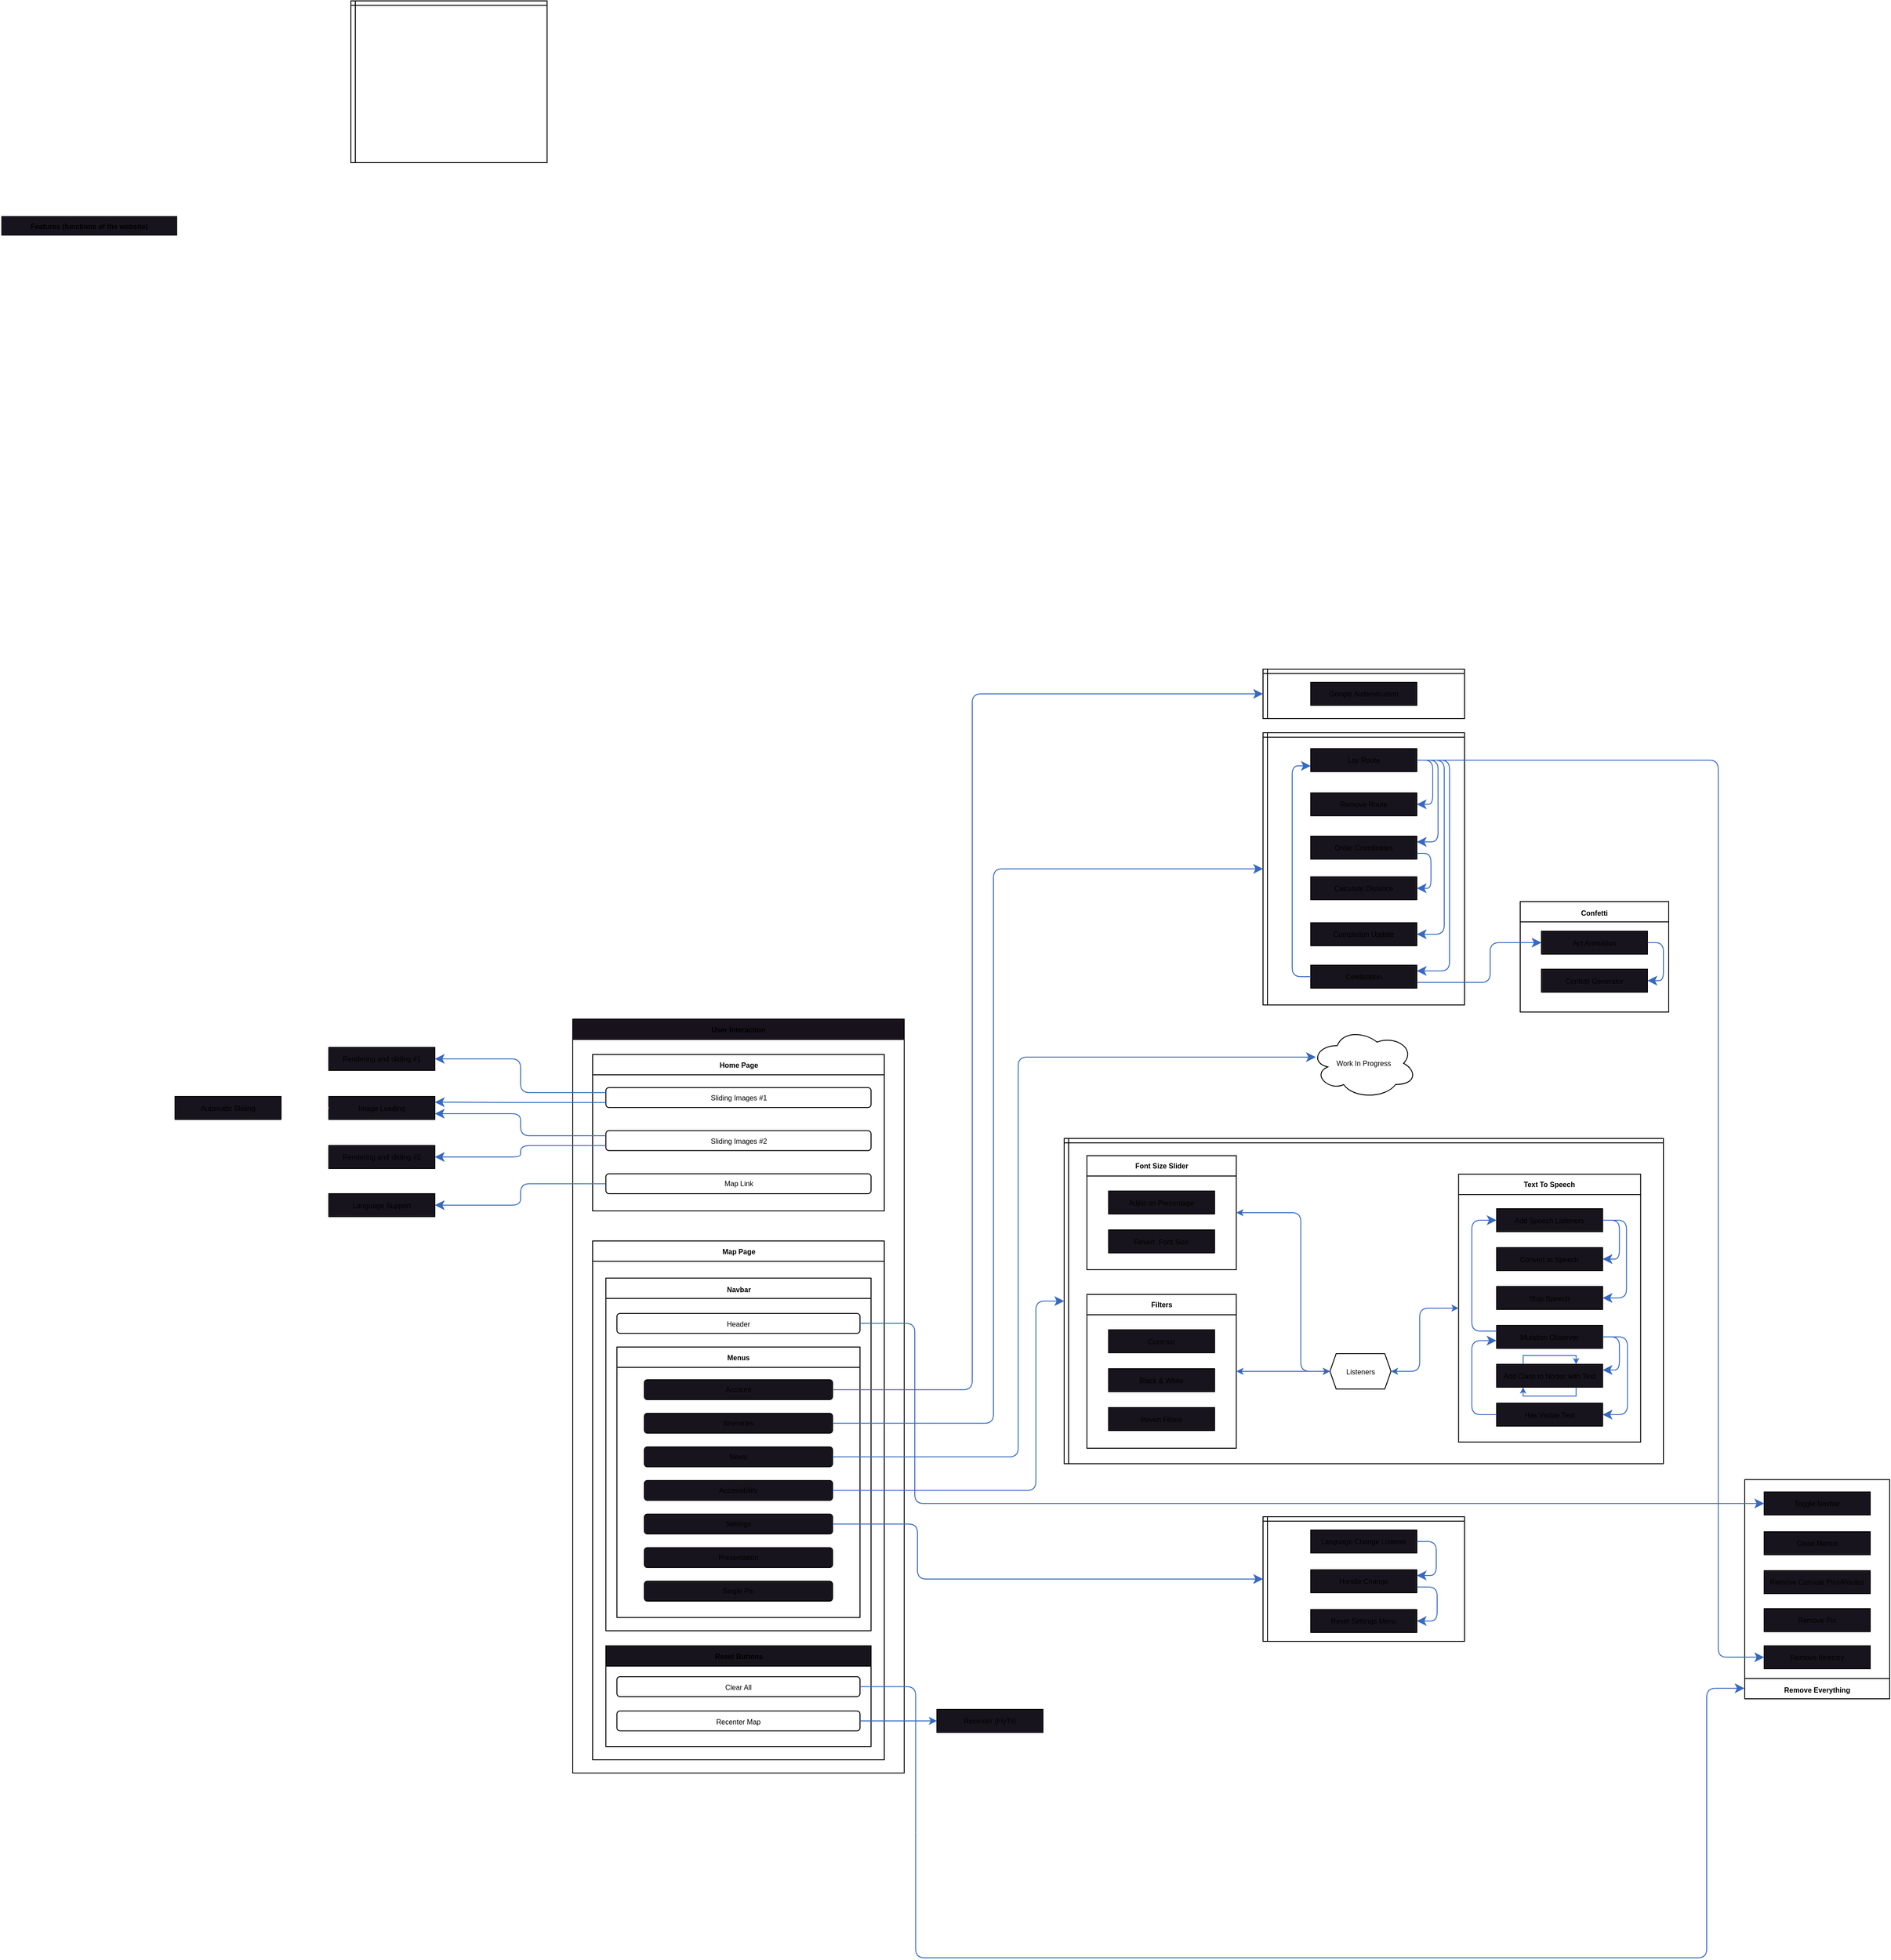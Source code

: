 <mxfile>
    <diagram id="OoJzDNcFAZMYChGNr-lj" name="Page-1">
        <mxGraphModel dx="941" dy="649" grid="0" gridSize="15" guides="1" tooltips="1" connect="1" arrows="1" fold="1" page="1" pageScale="1" pageWidth="4681" pageHeight="3300" background="none" math="0" shadow="0">
            <root>
                <mxCell id="0"/>
                <mxCell id="1" parent="0"/>
                <mxCell id="193" value="" style="shape=internalStorage;whiteSpace=wrap;html=1;backgroundOutline=1;fontSize=11;dx=5;dy=5;" vertex="1" parent="1">
                    <mxGeometry x="1604" y="1558" width="678" height="368" as="geometry"/>
                </mxCell>
                <mxCell id="117" value="" style="shape=internalStorage;whiteSpace=wrap;html=1;backgroundOutline=1;fontSize=11;dx=5;dy=5;" vertex="1" parent="1">
                    <mxGeometry x="1829" y="1027" width="228" height="56" as="geometry"/>
                </mxCell>
                <mxCell id="44" value="User Interaction" style="swimlane;whiteSpace=wrap;html=1;fontSize=8;fillColor=#17121c;" parent="1" vertex="1">
                    <mxGeometry x="1048" y="1423" width="375" height="853" as="geometry">
                        <mxRectangle x="45" y="198" width="96" height="23" as="alternateBounds"/>
                    </mxGeometry>
                </mxCell>
                <mxCell id="45" value="Home Page" style="swimlane;whiteSpace=wrap;html=1;fontSize=8;" parent="44" vertex="1">
                    <mxGeometry x="22.5" y="40" width="330" height="177" as="geometry">
                        <mxRectangle x="22.5" y="40" width="90" height="30" as="alternateBounds"/>
                    </mxGeometry>
                </mxCell>
                <mxCell id="47" value="Sliding Images #1" style="rounded=1;whiteSpace=wrap;html=1;fontSize=8;aspect=fixed;" parent="45" vertex="1">
                    <mxGeometry x="15" y="37.5" width="300" height="22.5" as="geometry"/>
                </mxCell>
                <mxCell id="48" value="Sliding Images #2" style="rounded=1;whiteSpace=wrap;html=1;fontSize=8;aspect=fixed;" parent="45" vertex="1">
                    <mxGeometry x="15" y="86.25" width="300" height="22.5" as="geometry"/>
                </mxCell>
                <mxCell id="49" value="Map Link" style="rounded=1;whiteSpace=wrap;html=1;fontSize=8;aspect=fixed;" parent="45" vertex="1">
                    <mxGeometry x="15" y="135" width="300" height="22.5" as="geometry"/>
                </mxCell>
                <mxCell id="52" value="Map Page" style="swimlane;whiteSpace=wrap;html=1;fontSize=8;" parent="44" vertex="1">
                    <mxGeometry x="22.5" y="251" width="330" height="587" as="geometry">
                        <mxRectangle x="22.5" y="251" width="72" height="23" as="alternateBounds"/>
                    </mxGeometry>
                </mxCell>
                <mxCell id="55" value="&lt;font style=&quot;font-size: 8px;&quot;&gt;Navbar&lt;/font&gt;" style="swimlane;whiteSpace=wrap;html=1;startSize=23;" parent="52" vertex="1">
                    <mxGeometry x="15" y="42" width="300" height="399" as="geometry">
                        <mxRectangle x="15" y="42" width="62" height="26" as="alternateBounds"/>
                    </mxGeometry>
                </mxCell>
                <mxCell id="54" value="&lt;font style=&quot;font-size: 8px;&quot;&gt;Header&lt;/font&gt;" style="rounded=1;whiteSpace=wrap;html=1;" parent="55" vertex="1">
                    <mxGeometry x="12.5" y="40" width="275" height="22.5" as="geometry"/>
                </mxCell>
                <mxCell id="62" value="Menus" style="swimlane;whiteSpace=wrap;html=1;fontSize=8;" parent="55" vertex="1">
                    <mxGeometry x="12.5" y="78" width="275" height="306" as="geometry">
                        <mxRectangle x="12.5" y="78" width="60" height="23" as="alternateBounds"/>
                    </mxGeometry>
                </mxCell>
                <mxCell id="65" value="Account" style="rounded=1;whiteSpace=wrap;html=1;fontSize=8;fillColor=#18141D;" parent="62" vertex="1">
                    <mxGeometry x="31" y="37" width="213" height="22.5" as="geometry"/>
                </mxCell>
                <mxCell id="66" value="Itineraries" style="rounded=1;whiteSpace=wrap;html=1;fontSize=8;fillColor=#18141D;" parent="62" vertex="1">
                    <mxGeometry x="31" y="75" width="213" height="22.5" as="geometry"/>
                </mxCell>
                <mxCell id="67" value="News" style="rounded=1;whiteSpace=wrap;html=1;fontSize=8;fillColor=#18141D;" parent="62" vertex="1">
                    <mxGeometry x="31" y="113" width="213" height="22.5" as="geometry"/>
                </mxCell>
                <mxCell id="68" value="Accessibility" style="rounded=1;whiteSpace=wrap;html=1;fontSize=8;fillColor=#18141D;" parent="62" vertex="1">
                    <mxGeometry x="31" y="151" width="213" height="22.5" as="geometry"/>
                </mxCell>
                <mxCell id="69" value="Settings" style="rounded=1;whiteSpace=wrap;html=1;fontSize=8;fillColor=#18141D;" parent="62" vertex="1">
                    <mxGeometry x="31" y="189" width="213" height="22.5" as="geometry"/>
                </mxCell>
                <mxCell id="70" value="Presentation" style="rounded=1;whiteSpace=wrap;html=1;fontSize=8;fillColor=#18141D;" parent="62" vertex="1">
                    <mxGeometry x="31" y="227" width="213" height="22.5" as="geometry"/>
                </mxCell>
                <mxCell id="71" value="Single Pin" style="rounded=1;whiteSpace=wrap;html=1;fontSize=8;fillColor=#18141D;" parent="62" vertex="1">
                    <mxGeometry x="31" y="265" width="213" height="22.5" as="geometry"/>
                </mxCell>
                <mxCell id="72" value="Reset Buttons" style="swimlane;whiteSpace=wrap;html=1;fontSize=8;fillColor=#18141D;" parent="52" vertex="1">
                    <mxGeometry x="15" y="458" width="300" height="114" as="geometry">
                        <mxRectangle x="15" y="458" width="115" height="23" as="alternateBounds"/>
                    </mxGeometry>
                </mxCell>
                <mxCell id="74" value="&lt;font style=&quot;font-size: 8px;&quot;&gt;Clear All&lt;/font&gt;" style="rounded=1;whiteSpace=wrap;html=1;" parent="72" vertex="1">
                    <mxGeometry x="12.5" y="35" width="275" height="22.5" as="geometry"/>
                </mxCell>
                <mxCell id="73" value="&lt;font style=&quot;font-size: 8px;&quot;&gt;Recenter Map&lt;/font&gt;" style="rounded=1;whiteSpace=wrap;html=1;" parent="72" vertex="1">
                    <mxGeometry x="12.5" y="73.75" width="275" height="22.5" as="geometry"/>
                </mxCell>
                <mxCell id="78" value="" style="edgeStyle=elbowEdgeStyle;endArrow=classic;html=1;endSize=8;startSize=8;fontSize=8;exitX=0;exitY=0.25;exitDx=0;exitDy=0;entryX=1;entryY=0.5;entryDx=0;entryDy=0;snapToPoint=0;noJump=0;strokeColor=#3769C2;rounded=1;" parent="1" source="47" target="80" edge="1">
                    <mxGeometry width="50" height="50" relative="1" as="geometry">
                        <mxPoint x="1436" y="1512" as="sourcePoint"/>
                        <mxPoint x="1527" y="1460" as="targetPoint"/>
                    </mxGeometry>
                </mxCell>
                <mxCell id="80" value="Rendering and sliding #1" style="rounded=0;whiteSpace=wrap;html=1;fontSize=8;fillColor=#18141D;" parent="1" vertex="1">
                    <mxGeometry x="772" y="1455" width="120" height="26" as="geometry"/>
                </mxCell>
                <mxCell id="85" value="Image Loading" style="rounded=0;whiteSpace=wrap;html=1;fontSize=8;fillColor=#18141D;" parent="1" vertex="1">
                    <mxGeometry x="772" y="1510.5" width="120" height="26" as="geometry"/>
                </mxCell>
                <mxCell id="89" value="Rendering and sliding #2" style="rounded=0;whiteSpace=wrap;html=1;fontSize=8;fillColor=#18141D;" parent="1" vertex="1">
                    <mxGeometry x="772" y="1566" width="120" height="26" as="geometry"/>
                </mxCell>
                <mxCell id="88" value="" style="edgeStyle=elbowEdgeStyle;endArrow=classic;html=1;endSize=8;startSize=8;fontSize=8;exitX=0;exitY=0.75;exitDx=0;exitDy=0;snapToPoint=0;noJump=0;strokeColor=#3769C2;entryX=1;entryY=0.5;entryDx=0;entryDy=0;rounded=1;" parent="1" source="48" target="89" edge="1">
                    <mxGeometry width="50" height="50" relative="1" as="geometry">
                        <mxPoint x="1386" y="1568" as="sourcePoint"/>
                        <mxPoint x="1523" y="1647" as="targetPoint"/>
                    </mxGeometry>
                </mxCell>
                <mxCell id="90" value="" style="edgeStyle=elbowEdgeStyle;endArrow=classic;html=1;endSize=8;startSize=8;fontSize=8;exitX=0;exitY=0.5;exitDx=0;exitDy=0;snapToPoint=0;noJump=0;strokeColor=#3769C2;entryX=1;entryY=0.5;entryDx=0;entryDy=0;rounded=1;" parent="1" source="49" target="91" edge="1">
                    <mxGeometry width="50" height="50" relative="1" as="geometry">
                        <mxPoint x="1399.9" y="1621.002" as="sourcePoint"/>
                        <mxPoint x="1519" y="1643" as="targetPoint"/>
                    </mxGeometry>
                </mxCell>
                <mxCell id="91" value="Language Support" style="rounded=0;whiteSpace=wrap;html=1;fontSize=8;fillColor=#18141D;" parent="1" vertex="1">
                    <mxGeometry x="772" y="1620.5" width="120" height="26" as="geometry"/>
                </mxCell>
                <mxCell id="92" value="Features (functions of the website)" style="swimlane;whiteSpace=wrap;html=1;strokeColor=#FFFFFF;fontSize=8;fillColor=#18141D;" parent="1" vertex="1">
                    <mxGeometry x="401" y="514" width="200" height="67" as="geometry"/>
                </mxCell>
                <mxCell id="99" value="" style="endArrow=classic;html=1;fontSize=8;snapToPoint=0;noJump=0;strokeColor=#3769C2;exitX=1;exitY=0.5;exitDx=0;exitDy=0;entryX=0;entryY=0.5;entryDx=0;entryDy=0;rounded=1;" edge="1" parent="1" source="73" target="100">
                    <mxGeometry width="50" height="50" relative="1" as="geometry">
                        <mxPoint x="1201.5" y="2143.5" as="sourcePoint"/>
                        <mxPoint x="1896" y="2171" as="targetPoint"/>
                    </mxGeometry>
                </mxCell>
                <mxCell id="104" value="&lt;span style=&quot;font-size: 8px;&quot;&gt;Remove Everything&lt;/span&gt;" style="swimlane;whiteSpace=wrap;html=1;flipV=1;movable=1;resizable=1;rotatable=1;deletable=1;editable=1;connectable=1;" vertex="1" parent="1">
                    <mxGeometry x="2374" y="1944" width="164" height="248" as="geometry">
                        <mxRectangle x="1251" y="1491" width="110" height="26" as="alternateBounds"/>
                    </mxGeometry>
                </mxCell>
                <mxCell id="106" value="Remove Itinerary" style="rounded=0;whiteSpace=wrap;html=1;fontSize=8;fillColor=#18141D;" vertex="1" parent="104">
                    <mxGeometry x="22" y="188" width="120" height="26" as="geometry"/>
                </mxCell>
                <mxCell id="107" value="Remove Pin" style="rounded=0;whiteSpace=wrap;html=1;fontSize=8;fillColor=#18141D;" vertex="1" parent="104">
                    <mxGeometry x="22" y="146" width="120" height="26" as="geometry"/>
                </mxCell>
                <mxCell id="108" value="Remove Console Pins/Routes" style="rounded=0;whiteSpace=wrap;html=1;fontSize=8;fillColor=#18141D;" vertex="1" parent="104">
                    <mxGeometry x="22" y="103" width="120" height="26" as="geometry"/>
                </mxCell>
                <mxCell id="109" value="Close Menus" style="rounded=0;whiteSpace=wrap;html=1;fontSize=8;fillColor=#18141D;" vertex="1" parent="104">
                    <mxGeometry x="22" y="59" width="120" height="26" as="geometry"/>
                </mxCell>
                <mxCell id="111" value="Toggle Navbar" style="rounded=0;whiteSpace=wrap;html=1;fontSize=8;fillColor=#18141D;" vertex="1" parent="104">
                    <mxGeometry x="22" y="14" width="120" height="26" as="geometry"/>
                </mxCell>
                <mxCell id="112" value="" style="edgeStyle=elbowEdgeStyle;endArrow=classic;html=1;endSize=8;startSize=8;fontSize=8;exitX=1;exitY=0.5;exitDx=0;exitDy=0;snapToPoint=0;noJump=0;strokeColor=#3769C2;entryX=0;entryY=0.5;entryDx=0;entryDy=0;rounded=1;" edge="1" parent="1" source="54" target="111">
                    <mxGeometry width="50" height="50" relative="1" as="geometry">
                        <mxPoint x="1400.5" y="1624.25" as="sourcePoint"/>
                        <mxPoint x="1644" y="1638.5" as="targetPoint"/>
                        <Array as="points">
                            <mxPoint x="1435" y="1874"/>
                        </Array>
                    </mxGeometry>
                </mxCell>
                <mxCell id="113" value="Google Authentication" style="rounded=0;whiteSpace=wrap;html=1;fontSize=8;fillColor=#18141D;" vertex="1" parent="1">
                    <mxGeometry x="1883" y="1042" width="120" height="26" as="geometry"/>
                </mxCell>
                <mxCell id="114" value="" style="edgeStyle=elbowEdgeStyle;endArrow=classic;html=1;endSize=8;startSize=8;fontSize=8;exitX=1;exitY=0.5;exitDx=0;exitDy=0;snapToPoint=0;noJump=0;strokeColor=#3769C2;entryX=0;entryY=0.5;entryDx=0;entryDy=0;rounded=1;" edge="1" parent="1" source="65" target="117">
                    <mxGeometry width="50" height="50" relative="1" as="geometry">
                        <mxPoint x="1175.5" y="1493" as="sourcePoint"/>
                        <mxPoint x="1644" y="1638.5" as="targetPoint"/>
                        <Array as="points">
                            <mxPoint x="1500" y="1469"/>
                        </Array>
                    </mxGeometry>
                </mxCell>
                <mxCell id="116" value="" style="shape=internalStorage;whiteSpace=wrap;html=1;backgroundOutline=1;fontSize=11;dx=5;dy=5;" vertex="1" parent="1">
                    <mxGeometry x="797" y="271" width="222" height="183" as="geometry"/>
                </mxCell>
                <mxCell id="120" value="" style="shape=internalStorage;whiteSpace=wrap;html=1;backgroundOutline=1;fontSize=11;dx=5;dy=5;" vertex="1" parent="1">
                    <mxGeometry x="1829" y="1099" width="228" height="308" as="geometry"/>
                </mxCell>
                <mxCell id="121" value="Lay Route" style="rounded=0;whiteSpace=wrap;html=1;fontSize=8;fillColor=#18141D;" vertex="1" parent="1">
                    <mxGeometry x="1883" y="1117" width="120" height="26" as="geometry"/>
                </mxCell>
                <mxCell id="122" value="" style="edgeStyle=elbowEdgeStyle;elbow=vertical;endArrow=classic;html=1;endSize=8;startSize=8;fontSize=8;exitX=1;exitY=0.5;exitDx=0;exitDy=0;snapToPoint=0;noJump=0;strokeColor=#3769C2;entryX=1;entryY=0.5;entryDx=0;entryDy=0;" edge="1" parent="1" source="121" target="123">
                    <mxGeometry width="50" height="50" relative="1" as="geometry">
                        <mxPoint x="1611.0" y="1341.25" as="sourcePoint"/>
                        <mxPoint x="2083" y="1280" as="targetPoint"/>
                        <Array as="points">
                            <mxPoint x="2021" y="1154"/>
                        </Array>
                    </mxGeometry>
                </mxCell>
                <mxCell id="123" value="Remove Route" style="rounded=0;whiteSpace=wrap;html=1;fontSize=8;fillColor=#18141D;" vertex="1" parent="1">
                    <mxGeometry x="1883" y="1167" width="120" height="26" as="geometry"/>
                </mxCell>
                <mxCell id="124" value="Order Coordinates" style="rounded=0;whiteSpace=wrap;html=1;fontSize=8;fillColor=#18141D;" vertex="1" parent="1">
                    <mxGeometry x="1883" y="1216" width="120" height="26" as="geometry"/>
                </mxCell>
                <mxCell id="125" value="" style="edgeStyle=elbowEdgeStyle;endArrow=classic;html=1;endSize=8;startSize=8;fontSize=8;exitX=1;exitY=0.5;exitDx=0;exitDy=0;snapToPoint=0;noJump=0;strokeColor=#3769C2;entryX=0;entryY=0.5;entryDx=0;entryDy=0;rounded=1;" edge="1" parent="1" source="121" target="106">
                    <mxGeometry width="50" height="50" relative="1" as="geometry">
                        <mxPoint x="1726" y="1777.0" as="sourcePoint"/>
                        <mxPoint x="1726" y="1827.0" as="targetPoint"/>
                        <Array as="points">
                            <mxPoint x="2344" y="1865"/>
                        </Array>
                    </mxGeometry>
                </mxCell>
                <mxCell id="126" value="" style="edgeStyle=elbowEdgeStyle;elbow=vertical;endArrow=classic;html=1;endSize=8;startSize=8;fontSize=8;exitX=1;exitY=0.5;exitDx=0;exitDy=0;snapToPoint=0;noJump=0;strokeColor=#3769C2;entryX=1;entryY=0.25;entryDx=0;entryDy=0;" edge="1" parent="1" source="121" target="124">
                    <mxGeometry width="50" height="50" relative="1" as="geometry">
                        <mxPoint x="2018" y="1145.0" as="sourcePoint"/>
                        <mxPoint x="2018" y="1195.0" as="targetPoint"/>
                        <Array as="points">
                            <mxPoint x="2027" y="1182"/>
                        </Array>
                    </mxGeometry>
                </mxCell>
                <mxCell id="127" value="Calculate Distance" style="rounded=0;whiteSpace=wrap;html=1;fontSize=8;fillColor=#18141D;" vertex="1" parent="1">
                    <mxGeometry x="1883" y="1262" width="120" height="26" as="geometry"/>
                </mxCell>
                <mxCell id="128" value="" style="edgeStyle=elbowEdgeStyle;elbow=vertical;endArrow=classic;html=1;endSize=8;startSize=8;fontSize=8;exitX=1;exitY=0.5;exitDx=0;exitDy=0;snapToPoint=0;noJump=0;strokeColor=#3769C2;entryX=1;entryY=0.25;entryDx=0;entryDy=0;" edge="1" parent="1" source="121" target="130">
                    <mxGeometry width="50" height="50" relative="1" as="geometry">
                        <mxPoint x="2018" y="1145.0" as="sourcePoint"/>
                        <mxPoint x="2018" y="1244.0" as="targetPoint"/>
                        <Array as="points">
                            <mxPoint x="2040" y="1252"/>
                        </Array>
                    </mxGeometry>
                </mxCell>
                <mxCell id="130" value="Celebration" style="rounded=0;whiteSpace=wrap;html=1;fontSize=8;fillColor=#18141D;" vertex="1" parent="1">
                    <mxGeometry x="1883" y="1362" width="120" height="26" as="geometry"/>
                </mxCell>
                <mxCell id="131" value="" style="edgeStyle=elbowEdgeStyle;elbow=vertical;endArrow=classic;html=1;endSize=8;startSize=8;fontSize=8;exitX=1;exitY=0.75;exitDx=0;exitDy=0;snapToPoint=0;noJump=0;strokeColor=#3769C2;entryX=1;entryY=0.5;entryDx=0;entryDy=0;" edge="1" parent="1" source="124" target="127">
                    <mxGeometry width="50" height="50" relative="1" as="geometry">
                        <mxPoint x="2018" y="1145.0" as="sourcePoint"/>
                        <mxPoint x="2018" y="1195.0" as="targetPoint"/>
                        <Array as="points">
                            <mxPoint x="2019" y="1260"/>
                        </Array>
                    </mxGeometry>
                </mxCell>
                <mxCell id="139" value="&lt;font style=&quot;font-size: 8px;&quot;&gt;Confetti&lt;/font&gt;" style="swimlane;whiteSpace=wrap;html=1;fontSize=11;" vertex="1" parent="1">
                    <mxGeometry x="2120" y="1290" width="168" height="125" as="geometry"/>
                </mxCell>
                <mxCell id="132" value="Act Animation" style="rounded=0;whiteSpace=wrap;html=1;fontSize=8;fillColor=#18141D;" vertex="1" parent="139">
                    <mxGeometry x="24" y="33.5" width="120" height="26" as="geometry"/>
                </mxCell>
                <mxCell id="140" value="Confetti Generator" style="rounded=0;whiteSpace=wrap;html=1;fontSize=8;fillColor=#18141D;" vertex="1" parent="139">
                    <mxGeometry x="24" y="76.5" width="120" height="26" as="geometry"/>
                </mxCell>
                <mxCell id="143" value="" style="edgeStyle=elbowEdgeStyle;elbow=vertical;endArrow=classic;html=1;endSize=8;startSize=8;fontSize=8;exitX=1;exitY=0.5;exitDx=0;exitDy=0;snapToPoint=0;noJump=0;strokeColor=#3769C2;entryX=1;entryY=0.5;entryDx=0;entryDy=0;" edge="1" parent="139" source="132" target="140">
                    <mxGeometry width="50" height="50" relative="1" as="geometry">
                        <mxPoint x="178" y="46" as="sourcePoint"/>
                        <mxPoint x="178" y="85.5" as="targetPoint"/>
                        <Array as="points">
                            <mxPoint x="162" y="68"/>
                        </Array>
                    </mxGeometry>
                </mxCell>
                <mxCell id="142" value="" style="edgeStyle=elbowEdgeStyle;endArrow=classic;html=1;endSize=8;startSize=8;fontSize=8;snapToPoint=0;noJump=0;strokeColor=#3769C2;entryX=0;entryY=0.5;entryDx=0;entryDy=0;exitX=1;exitY=0.75;exitDx=0;exitDy=0;" edge="1" parent="1" source="130" target="132">
                    <mxGeometry width="50" height="50" relative="1" as="geometry">
                        <mxPoint x="1991" y="1420" as="sourcePoint"/>
                        <mxPoint x="2227" y="1139.38" as="targetPoint"/>
                        <Array as="points">
                            <mxPoint x="2086" y="1358"/>
                        </Array>
                    </mxGeometry>
                </mxCell>
                <mxCell id="144" value="Completion Update" style="rounded=0;whiteSpace=wrap;html=1;fontSize=8;fillColor=#18141D;" vertex="1" parent="1">
                    <mxGeometry x="1883" y="1314" width="120" height="26" as="geometry"/>
                </mxCell>
                <mxCell id="145" value="" style="edgeStyle=elbowEdgeStyle;elbow=vertical;endArrow=classic;html=1;endSize=8;startSize=8;fontSize=8;exitX=1;exitY=0.5;exitDx=0;exitDy=0;snapToPoint=0;noJump=0;strokeColor=#3769C2;entryX=1;entryY=0.5;entryDx=0;entryDy=0;" edge="1" parent="1" source="121" target="144">
                    <mxGeometry width="50" height="50" relative="1" as="geometry">
                        <mxPoint x="2018" y="1145" as="sourcePoint"/>
                        <mxPoint x="2018" y="1383.5" as="targetPoint"/>
                        <Array as="points">
                            <mxPoint x="2034" y="1227"/>
                        </Array>
                    </mxGeometry>
                </mxCell>
                <mxCell id="146" value="" style="edgeStyle=elbowEdgeStyle;elbow=vertical;endArrow=classic;html=1;endSize=8;startSize=8;fontSize=8;exitX=0;exitY=0.5;exitDx=0;exitDy=0;snapToPoint=0;noJump=0;strokeColor=#3769C2;entryX=0;entryY=0.75;entryDx=0;entryDy=0;" edge="1" parent="1" source="130" target="121">
                    <mxGeometry width="50" height="50" relative="1" as="geometry">
                        <mxPoint x="2018" y="1250.5" as="sourcePoint"/>
                        <mxPoint x="2018" y="1290" as="targetPoint"/>
                        <Array as="points">
                            <mxPoint x="1862" y="1246"/>
                        </Array>
                    </mxGeometry>
                </mxCell>
                <mxCell id="147" value="" style="edgeStyle=elbowEdgeStyle;endArrow=classic;html=1;endSize=8;startSize=8;fontSize=8;exitX=1;exitY=0.5;exitDx=0;exitDy=0;snapToPoint=0;noJump=0;strokeColor=#3769C2;entryX=0;entryY=0.5;entryDx=0;entryDy=0;rounded=1;" edge="1" parent="1" source="66" target="120">
                    <mxGeometry width="50" height="50" relative="1" as="geometry">
                        <mxPoint x="1357" y="1857.25" as="sourcePoint"/>
                        <mxPoint x="1644" y="1586" as="targetPoint"/>
                        <Array as="points">
                            <mxPoint x="1524" y="1519"/>
                        </Array>
                    </mxGeometry>
                </mxCell>
                <mxCell id="148" style="sketch=0;html=1;entryX=1;entryY=0.5;entryDx=0;entryDy=0;strokeColor=#FFFFFF;fontSize=8;exitX=0;exitY=0.5;exitDx=0;exitDy=0;" edge="1" parent="1" target="149" source="85">
                    <mxGeometry relative="1" as="geometry">
                        <mxPoint x="744" y="1485.5" as="sourcePoint"/>
                    </mxGeometry>
                </mxCell>
                <mxCell id="149" value="Automatic Sliding" style="rounded=0;whiteSpace=wrap;html=1;fontSize=8;fillColor=#18141D;" vertex="1" parent="1">
                    <mxGeometry x="598" y="1510.5" width="120" height="26" as="geometry"/>
                </mxCell>
                <mxCell id="150" value="" style="edgeStyle=elbowEdgeStyle;endArrow=classic;html=1;endSize=8;startSize=8;fontSize=8;exitX=0;exitY=0.25;exitDx=0;exitDy=0;entryX=1;entryY=0.75;entryDx=0;entryDy=0;snapToPoint=0;noJump=0;strokeColor=#3769C2;rounded=1;" edge="1" parent="1" source="48" target="85">
                    <mxGeometry width="50" height="50" relative="1" as="geometry">
                        <mxPoint x="1100.5" y="1521.125" as="sourcePoint"/>
                        <mxPoint x="863" y="1449.5" as="targetPoint"/>
                    </mxGeometry>
                </mxCell>
                <mxCell id="151" value="" style="edgeStyle=elbowEdgeStyle;endArrow=classic;html=1;endSize=8;startSize=8;fontSize=8;exitX=0;exitY=0.75;exitDx=0;exitDy=0;entryX=1;entryY=0.25;entryDx=0;entryDy=0;snapToPoint=0;noJump=0;strokeColor=#3769C2;rounded=1;" edge="1" parent="1" source="47" target="85">
                    <mxGeometry width="50" height="50" relative="1" as="geometry">
                        <mxPoint x="1100.5" y="1569.875" as="sourcePoint"/>
                        <mxPoint x="863" y="1504.5" as="targetPoint"/>
                    </mxGeometry>
                </mxCell>
                <mxCell id="154" value="Work In Progress" style="ellipse;shape=cloud;whiteSpace=wrap;html=1;fontSize=8;" vertex="1" parent="1">
                    <mxGeometry x="1883" y="1433" width="120" height="80" as="geometry"/>
                </mxCell>
                <mxCell id="155" value="" style="edgeStyle=elbowEdgeStyle;endArrow=classic;html=1;endSize=8;startSize=8;fontSize=8;exitX=1;exitY=0.5;exitDx=0;exitDy=0;snapToPoint=0;noJump=0;strokeColor=#3769C2;entryX=0.048;entryY=0.413;entryDx=0;entryDy=0;rounded=1;entryPerimeter=0;" edge="1" parent="1" source="67" target="154">
                    <mxGeometry width="50" height="50" relative="1" as="geometry">
                        <mxPoint x="1357" y="1895.25" as="sourcePoint"/>
                        <mxPoint x="1932" y="1442.5" as="targetPoint"/>
                        <Array as="points">
                            <mxPoint x="1552" y="1690"/>
                        </Array>
                    </mxGeometry>
                </mxCell>
                <mxCell id="158" value="" style="edgeStyle=elbowEdgeStyle;endArrow=classic;html=1;endSize=8;startSize=8;fontSize=8;exitX=1;exitY=0.5;exitDx=0;exitDy=0;snapToPoint=0;noJump=0;strokeColor=#3769C2;entryX=0;entryY=0.5;entryDx=0;entryDy=0;rounded=1;" edge="1" parent="1" source="68" target="193">
                    <mxGeometry width="50" height="50" relative="1" as="geometry">
                        <mxPoint x="1357" y="1933.25" as="sourcePoint"/>
                        <mxPoint x="1829.0" y="1564" as="targetPoint"/>
                        <Array as="points">
                            <mxPoint x="1572" y="1756"/>
                        </Array>
                    </mxGeometry>
                </mxCell>
                <mxCell id="160" value="Font Size Slider" style="swimlane;whiteSpace=wrap;html=1;fontSize=8;" vertex="1" parent="1">
                    <mxGeometry x="1629.75" y="1577.5" width="169" height="129" as="geometry"/>
                </mxCell>
                <mxCell id="161" value="Adjist on Percentage" style="rounded=0;whiteSpace=wrap;html=1;fontSize=8;fillColor=#18141D;" vertex="1" parent="160">
                    <mxGeometry x="24.5" y="40" width="120" height="26" as="geometry"/>
                </mxCell>
                <mxCell id="162" value="Revert&amp;nbsp; Font Size" style="rounded=0;whiteSpace=wrap;html=1;fontSize=8;fillColor=#18141D;" vertex="1" parent="160">
                    <mxGeometry x="24.5" y="84" width="120" height="26" as="geometry"/>
                </mxCell>
                <mxCell id="163" value="Filters" style="swimlane;whiteSpace=wrap;html=1;fontSize=8;" vertex="1" parent="1">
                    <mxGeometry x="1629.75" y="1734.5" width="169" height="174" as="geometry"/>
                </mxCell>
                <mxCell id="164" value="Contrast" style="rounded=0;whiteSpace=wrap;html=1;fontSize=8;fillColor=#18141D;" vertex="1" parent="163">
                    <mxGeometry x="24.5" y="40" width="120" height="26" as="geometry"/>
                </mxCell>
                <mxCell id="165" value="Black &amp;amp; White" style="rounded=0;whiteSpace=wrap;html=1;fontSize=8;fillColor=#18141D;" vertex="1" parent="163">
                    <mxGeometry x="24.5" y="84" width="120" height="26" as="geometry"/>
                </mxCell>
                <mxCell id="166" value="Revert Filters" style="rounded=0;whiteSpace=wrap;html=1;fontSize=8;fillColor=#18141D;" vertex="1" parent="163">
                    <mxGeometry x="24.5" y="128" width="120" height="26" as="geometry"/>
                </mxCell>
                <mxCell id="168" value="Text To Speech" style="swimlane;whiteSpace=wrap;html=1;fontSize=8;" vertex="1" parent="1">
                    <mxGeometry x="2050.25" y="1598.5" width="206" height="303" as="geometry"/>
                </mxCell>
                <mxCell id="169" value="Add Speech Listeners" style="rounded=0;whiteSpace=wrap;html=1;fontSize=8;fillColor=#18141D;" vertex="1" parent="168">
                    <mxGeometry x="43" y="39" width="120" height="26" as="geometry"/>
                </mxCell>
                <mxCell id="170" value="Convert to Speech" style="rounded=0;whiteSpace=wrap;html=1;fontSize=8;fillColor=#18141D;" vertex="1" parent="168">
                    <mxGeometry x="43" y="83" width="120" height="26" as="geometry"/>
                </mxCell>
                <mxCell id="171" value="Stop Speech" style="rounded=0;whiteSpace=wrap;html=1;fontSize=8;fillColor=#18141D;" vertex="1" parent="168">
                    <mxGeometry x="43" y="127" width="120" height="26" as="geometry"/>
                </mxCell>
                <mxCell id="172" value="" style="edgeStyle=elbowEdgeStyle;endArrow=classic;html=1;endSize=8;startSize=8;fontSize=8;exitX=1;exitY=0.5;exitDx=0;exitDy=0;snapToPoint=0;noJump=0;strokeColor=#3769C2;entryX=1;entryY=0.5;entryDx=0;entryDy=0;" edge="1" parent="168" source="169" target="170">
                    <mxGeometry width="50" height="50" relative="1" as="geometry">
                        <mxPoint x="291" y="32" as="sourcePoint"/>
                        <mxPoint x="169" y="98" as="targetPoint"/>
                        <Array as="points">
                            <mxPoint x="182" y="73"/>
                        </Array>
                    </mxGeometry>
                </mxCell>
                <mxCell id="173" value="" style="edgeStyle=elbowEdgeStyle;endArrow=classic;html=1;endSize=8;startSize=8;fontSize=8;exitX=1;exitY=0.5;exitDx=0;exitDy=0;snapToPoint=0;noJump=0;strokeColor=#3769C2;entryX=1;entryY=0.5;entryDx=0;entryDy=0;" edge="1" parent="168" source="169" target="171">
                    <mxGeometry width="50" height="50" relative="1" as="geometry">
                        <mxPoint x="175.5" y="69" as="sourcePoint"/>
                        <mxPoint x="175.5" y="113" as="targetPoint"/>
                        <Array as="points">
                            <mxPoint x="190" y="100"/>
                        </Array>
                    </mxGeometry>
                </mxCell>
                <mxCell id="174" value="Mutation Observer" style="rounded=0;whiteSpace=wrap;html=1;fontSize=8;fillColor=#18141D;" vertex="1" parent="168">
                    <mxGeometry x="43" y="171" width="120" height="26" as="geometry"/>
                </mxCell>
                <mxCell id="175" value="Add Class to Nodes with Text" style="rounded=0;whiteSpace=wrap;html=1;fontSize=8;fillColor=#18141D;" vertex="1" parent="168">
                    <mxGeometry x="43" y="215" width="120" height="26" as="geometry"/>
                </mxCell>
                <mxCell id="178" value="" style="edgeStyle=elbowEdgeStyle;endArrow=classic;html=1;endSize=8;startSize=8;fontSize=8;exitX=1;exitY=0.5;exitDx=0;exitDy=0;snapToPoint=0;noJump=0;strokeColor=#3769C2;entryX=1;entryY=0.25;entryDx=0;entryDy=0;" edge="1" parent="168" source="174" target="175">
                    <mxGeometry width="50" height="50" relative="1" as="geometry">
                        <mxPoint x="160.5" y="186" as="sourcePoint"/>
                        <mxPoint x="160.5" y="230" as="targetPoint"/>
                        <Array as="points">
                            <mxPoint x="182" y="205"/>
                        </Array>
                    </mxGeometry>
                </mxCell>
                <mxCell id="179" value="" style="edgeStyle=elbowEdgeStyle;endArrow=classic;html=1;endSize=8;startSize=8;fontSize=8;exitX=0;exitY=0.25;exitDx=0;exitDy=0;snapToPoint=0;noJump=0;strokeColor=#3769C2;entryX=0;entryY=0.5;entryDx=0;entryDy=0;" edge="1" parent="168" source="174" target="169">
                    <mxGeometry width="50" height="50" relative="1" as="geometry">
                        <mxPoint x="205.5" y="99" as="sourcePoint"/>
                        <mxPoint x="205.5" y="143" as="targetPoint"/>
                        <Array as="points">
                            <mxPoint x="15" y="145"/>
                        </Array>
                    </mxGeometry>
                </mxCell>
                <mxCell id="180" value="" style="edgeStyle=elbowEdgeStyle;endArrow=classic;html=1;endSize=4;startSize=8;fontSize=8;snapToPoint=0;noJump=0;strokeColor=#3769C2;jumpSize=6;rounded=0;entryX=0.75;entryY=0;entryDx=0;entryDy=0;elbow=vertical;exitX=0.25;exitY=0;exitDx=0;exitDy=0;" edge="1" parent="168" source="175" target="175">
                    <mxGeometry width="50" height="50" relative="1" as="geometry">
                        <mxPoint x="38.5" y="257" as="sourcePoint"/>
                        <mxPoint x="170.5" y="271" as="targetPoint"/>
                        <Array as="points">
                            <mxPoint x="103.5" y="205"/>
                            <mxPoint x="52.5" y="203"/>
                        </Array>
                    </mxGeometry>
                </mxCell>
                <mxCell id="182" value="" style="edgeStyle=elbowEdgeStyle;endArrow=classic;html=1;endSize=4;startSize=8;fontSize=8;snapToPoint=0;noJump=0;strokeColor=#3769C2;jumpSize=6;rounded=0;entryX=0.25;entryY=1;entryDx=0;entryDy=0;elbow=vertical;exitX=0.75;exitY=1;exitDx=0;exitDy=0;" edge="1" parent="168" source="175" target="175">
                    <mxGeometry width="50" height="50" relative="1" as="geometry">
                        <mxPoint x="136.5" y="250" as="sourcePoint"/>
                        <mxPoint x="76.5" y="250" as="targetPoint"/>
                        <Array as="points">
                            <mxPoint x="103.5" y="251"/>
                            <mxPoint x="157" y="262"/>
                        </Array>
                    </mxGeometry>
                </mxCell>
                <mxCell id="183" value="Has Visible Text" style="rounded=0;whiteSpace=wrap;html=1;fontSize=8;fillColor=#18141D;" vertex="1" parent="168">
                    <mxGeometry x="43" y="259" width="120" height="26" as="geometry"/>
                </mxCell>
                <mxCell id="184" value="" style="edgeStyle=elbowEdgeStyle;endArrow=classic;html=1;endSize=8;startSize=8;fontSize=8;exitX=1;exitY=0.5;exitDx=0;exitDy=0;snapToPoint=0;noJump=0;strokeColor=#3769C2;entryX=1;entryY=0.5;entryDx=0;entryDy=0;" edge="1" parent="168" source="174" target="183">
                    <mxGeometry width="50" height="50" relative="1" as="geometry">
                        <mxPoint x="175.5" y="201" as="sourcePoint"/>
                        <mxPoint x="175.5" y="238.5" as="targetPoint"/>
                        <Array as="points">
                            <mxPoint x="191" y="226"/>
                        </Array>
                    </mxGeometry>
                </mxCell>
                <mxCell id="185" value="" style="edgeStyle=elbowEdgeStyle;endArrow=classic;html=1;endSize=8;startSize=8;fontSize=8;exitX=0;exitY=0.5;exitDx=0;exitDy=0;snapToPoint=0;noJump=0;strokeColor=#3769C2;entryX=-0.001;entryY=0.662;entryDx=0;entryDy=0;entryPerimeter=0;" edge="1" parent="168" source="183" target="174">
                    <mxGeometry width="50" height="50" relative="1" as="geometry">
                        <mxPoint x="55.5" y="194.5" as="sourcePoint"/>
                        <mxPoint x="55.5" y="69" as="targetPoint"/>
                        <Array as="points">
                            <mxPoint x="15" y="233"/>
                        </Array>
                    </mxGeometry>
                </mxCell>
                <mxCell id="189" value="Listeners" style="shape=hexagon;perimeter=hexagonPerimeter2;whiteSpace=wrap;html=1;fixedSize=1;fontSize=8;size=7;" vertex="1" parent="1">
                    <mxGeometry x="1904.75" y="1801.5" width="69" height="40" as="geometry"/>
                </mxCell>
                <mxCell id="191" value="" style="endArrow=classic;html=1;fontSize=8;snapToPoint=0;noJump=0;strokeColor=#3769C2;entryX=0;entryY=0.5;entryDx=0;entryDy=0;rounded=1;exitX=1;exitY=0.5;exitDx=0;exitDy=0;startArrow=classic;startFill=1;endSize=5;startSize=5;" edge="1" parent="1" source="163" target="189">
                    <mxGeometry width="50" height="50" relative="1" as="geometry">
                        <mxPoint x="1832.25" y="2108" as="sourcePoint"/>
                        <mxPoint x="1938.75" y="1816.5" as="targetPoint"/>
                    </mxGeometry>
                </mxCell>
                <mxCell id="192" value="" style="edgeStyle=elbowEdgeStyle;endArrow=classic;html=1;endSize=5;startSize=5;fontSize=8;snapToPoint=0;noJump=0;strokeColor=#3769C2;entryX=0;entryY=0.5;entryDx=0;entryDy=0;rounded=1;exitX=1;exitY=0.5;exitDx=0;exitDy=0;startArrow=classic;startFill=1;" edge="1" parent="1" source="160" target="189">
                    <mxGeometry width="50" height="50" relative="1" as="geometry">
                        <mxPoint x="1832.25" y="2108" as="sourcePoint"/>
                        <mxPoint x="1940.75" y="1836.5" as="targetPoint"/>
                        <Array as="points">
                            <mxPoint x="1871.75" y="1723.5"/>
                        </Array>
                    </mxGeometry>
                </mxCell>
                <mxCell id="194" value="" style="edgeStyle=elbowEdgeStyle;endArrow=classic;html=1;endSize=5;startSize=5;fontSize=8;snapToPoint=0;noJump=0;strokeColor=#3769C2;entryX=0;entryY=0.5;entryDx=0;entryDy=0;rounded=1;startArrow=classic;startFill=1;exitX=1;exitY=0.5;exitDx=0;exitDy=0;" edge="1" parent="1" source="189" target="168">
                    <mxGeometry width="50" height="50" relative="1" as="geometry">
                        <mxPoint x="1860.25" y="2209.0" as="sourcePoint"/>
                        <mxPoint x="1929.25" y="1942.5" as="targetPoint"/>
                        <Array as="points">
                            <mxPoint x="2006.25" y="1788.5"/>
                            <mxPoint x="2076.25" y="2010.5"/>
                        </Array>
                    </mxGeometry>
                </mxCell>
                <mxCell id="200" value="" style="group" vertex="1" connectable="0" parent="1">
                    <mxGeometry x="1433" y="2179" width="898" height="306" as="geometry"/>
                </mxCell>
                <mxCell id="197" value="" style="group" vertex="1" connectable="0" parent="200">
                    <mxGeometry y="128.957" width="405.741" height="177.043" as="geometry"/>
                </mxCell>
                <mxCell id="103" value="" style="endArrow=none;html=1;endSize=8;startSize=8;fontSize=8;snapToPoint=0;noJump=0;strokeColor=#3769C2;rounded=1;edgeStyle=elbowEdgeStyle;elbow=vertical;endFill=0;" edge="1" parent="197">
                    <mxGeometry width="50" height="50" relative="1" as="geometry">
                        <mxPoint x="2.983" y="35.241" as="sourcePoint"/>
                        <mxPoint x="898.0" y="-29.507" as="targetPoint"/>
                        <Array as="points">
                            <mxPoint x="405.741" y="177.043"/>
                        </Array>
                    </mxGeometry>
                </mxCell>
                <mxCell id="196" value="" style="edgeStyle=elbowEdgeStyle;endArrow=none;html=1;endSize=8;startSize=8;fontSize=8;snapToPoint=0;noJump=0;strokeColor=#3769C2;exitX=1;exitY=0.5;exitDx=0;exitDy=0;rounded=1;endFill=0;" edge="1" parent="197" source="74">
                    <mxGeometry width="50" height="50" relative="1" as="geometry">
                        <mxPoint x="-39.779" y="-54.539" as="sourcePoint"/>
                        <mxPoint x="2.983" y="35.241" as="targetPoint"/>
                        <Array as="points">
                            <mxPoint x="2.983" y="34.402"/>
                            <mxPoint x="2.983" y="23.494"/>
                            <mxPoint/>
                        </Array>
                    </mxGeometry>
                </mxCell>
                <mxCell id="199" value="" style="edgeStyle=elbowEdgeStyle;endArrow=none;html=1;endSize=8;startSize=8;fontSize=8;snapToPoint=0;noJump=0;strokeColor=#3769C2;rounded=1;endFill=0;startArrow=classic;startFill=1;" edge="1" parent="200">
                    <mxGeometry width="50" height="50" relative="1" as="geometry">
                        <mxPoint x="940.762" y="1.093" as="sourcePoint"/>
                        <mxPoint x="898" y="99.45" as="targetPoint"/>
                        <Array as="points">
                            <mxPoint x="898"/>
                            <mxPoint x="845.293" y="169.663"/>
                            <mxPoint x="842.31" y="146.17"/>
                        </Array>
                    </mxGeometry>
                </mxCell>
                <mxCell id="100" value="Recenter (FlyTo)" style="rounded=0;whiteSpace=wrap;html=1;fontSize=8;fillColor=#18141D;" vertex="1" parent="200">
                    <mxGeometry x="27" y="25" width="120" height="26" as="geometry"/>
                </mxCell>
                <mxCell id="201" value="" style="shape=internalStorage;whiteSpace=wrap;html=1;backgroundOutline=1;fontSize=11;dx=5;dy=5;" vertex="1" parent="1">
                    <mxGeometry x="1829" y="1986" width="228" height="141" as="geometry"/>
                </mxCell>
                <mxCell id="202" value="Language Change Listener" style="rounded=0;whiteSpace=wrap;html=1;fontSize=8;fillColor=#18141D;" vertex="1" parent="1">
                    <mxGeometry x="1883" y="2001" width="120" height="26" as="geometry"/>
                </mxCell>
                <mxCell id="203" value="Handle Change" style="rounded=0;whiteSpace=wrap;html=1;fontSize=8;fillColor=#18141D;" vertex="1" parent="1">
                    <mxGeometry x="1883" y="2046" width="120" height="26" as="geometry"/>
                </mxCell>
                <mxCell id="204" value="Reset Settings Menu" style="rounded=0;whiteSpace=wrap;html=1;fontSize=8;fillColor=#18141D;" vertex="1" parent="1">
                    <mxGeometry x="1883" y="2091" width="120" height="26" as="geometry"/>
                </mxCell>
                <mxCell id="206" value="" style="edgeStyle=elbowEdgeStyle;elbow=vertical;endArrow=classic;html=1;endSize=8;startSize=8;fontSize=8;exitX=1;exitY=0.5;exitDx=0;exitDy=0;snapToPoint=0;noJump=0;strokeColor=#3769C2;entryX=1;entryY=0.25;entryDx=0;entryDy=0;" edge="1" parent="1" source="202" target="203">
                    <mxGeometry width="50" height="50" relative="1" as="geometry">
                        <mxPoint x="2024" y="2040.25" as="sourcePoint"/>
                        <mxPoint x="2024" y="2079.75" as="targetPoint"/>
                        <Array as="points">
                            <mxPoint x="2025" y="2032"/>
                        </Array>
                    </mxGeometry>
                </mxCell>
                <mxCell id="207" value="" style="edgeStyle=elbowEdgeStyle;elbow=vertical;endArrow=classic;html=1;endSize=8;startSize=8;fontSize=8;exitX=1;exitY=0.75;exitDx=0;exitDy=0;snapToPoint=0;noJump=0;strokeColor=#3769C2;entryX=1;entryY=0.5;entryDx=0;entryDy=0;" edge="1" parent="1" source="203" target="204">
                    <mxGeometry width="50" height="50" relative="1" as="geometry">
                        <mxPoint x="2036" y="2064.75" as="sourcePoint"/>
                        <mxPoint x="2036" y="2104.25" as="targetPoint"/>
                        <Array as="points">
                            <mxPoint x="2026" y="2087"/>
                        </Array>
                    </mxGeometry>
                </mxCell>
                <mxCell id="208" value="" style="edgeStyle=elbowEdgeStyle;endArrow=classic;html=1;endSize=8;startSize=8;fontSize=8;exitX=1;exitY=0.5;exitDx=0;exitDy=0;snapToPoint=0;noJump=0;strokeColor=#3769C2;entryX=0;entryY=0.5;entryDx=0;entryDy=0;rounded=1;" edge="1" parent="1" source="69" target="201">
                    <mxGeometry width="50" height="50" relative="1" as="geometry">
                        <mxPoint x="1357" y="1895.25" as="sourcePoint"/>
                        <mxPoint x="1844" y="1268.0" as="targetPoint"/>
                        <Array as="points">
                            <mxPoint x="1438" y="2039"/>
                        </Array>
                    </mxGeometry>
                </mxCell>
            </root>
        </mxGraphModel>
    </diagram>
</mxfile>